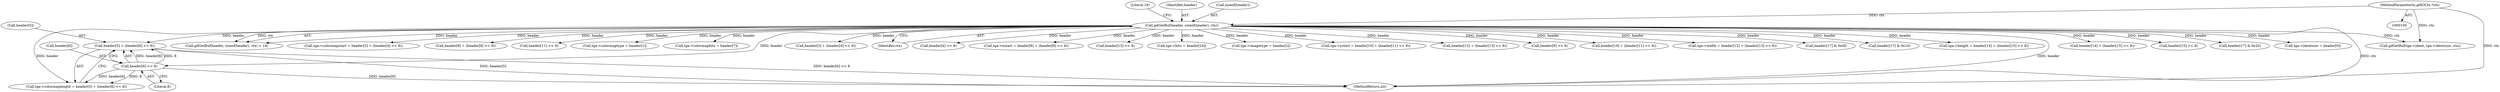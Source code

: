 digraph "0_libgd_10ef1dca63d62433fda13309b4a228782db823f7_0@array" {
"1000157" [label="(Call,header[5] + (header[6] << 8))"];
"1000107" [label="(Call,gdGetBuf(header, sizeof(header), ctx))"];
"1000101" [label="(MethodParameterIn,gdIOCtx *ctx)"];
"1000161" [label="(Call,header[6] << 8)"];
"1000165" [label="(Literal,8)"];
"1000106" [label="(Call,gdGetBuf(header, sizeof(header), ctx) < 18)"];
"1000140" [label="(Call,tga->colormapstart = header[3] + (header[4] << 8))"];
"1000177" [label="(Call,header[8] + (header[9] << 8))"];
"1000112" [label="(Literal,18)"];
"1000194" [label="(Call,header[11] << 8)"];
"1000126" [label="(Call,tga->colormaptype = header[1])"];
"1000166" [label="(Call,tga->colormapbits = header[7])"];
"1000101" [label="(MethodParameterIn,gdIOCtx *ctx)"];
"1000144" [label="(Call,header[3] + (header[4] << 8))"];
"1000111" [label="(Identifier,ctx)"];
"1000148" [label="(Call,header[4] << 8)"];
"1000173" [label="(Call,tga->xstart = header[8] + (header[9] << 8))"];
"1000207" [label="(Call,header[13] << 8)"];
"1000107" [label="(Call,gdGetBuf(header, sizeof(header), ctx))"];
"1000108" [label="(Identifier,header)"];
"1000158" [label="(Call,header[5])"];
"1000225" [label="(Call,tga->bits = header[16])"];
"1000133" [label="(Call,tga->imagetype = header[2])"];
"1000364" [label="(Call,gdGetBuf(tga->ident, tga->identsize, ctx))"];
"1000186" [label="(Call,tga->ystart = header[10] + (header[11] << 8))"];
"1000203" [label="(Call,header[12] + (header[13] << 8))"];
"1000109" [label="(Call,sizeof(header))"];
"1000181" [label="(Call,header[9] << 8)"];
"1000374" [label="(MethodReturn,int)"];
"1000190" [label="(Call,header[10] + (header[11] << 8))"];
"1000199" [label="(Call,tga->width = header[12] + (header[13] << 8))"];
"1000236" [label="(Call,header[17] & 0x0f)"];
"1000246" [label="(Call,header[17] & 0x10)"];
"1000212" [label="(Call,tga->height = header[14] + (header[15] << 8))"];
"1000162" [label="(Call,header[6])"];
"1000153" [label="(Call,tga->colormaplength = header[5] + (header[6] << 8))"];
"1000216" [label="(Call,header[14] + (header[15] << 8))"];
"1000220" [label="(Call,header[15] << 8)"];
"1000157" [label="(Call,header[5] + (header[6] << 8))"];
"1000161" [label="(Call,header[6] << 8)"];
"1000258" [label="(Call,header[17] & 0x20)"];
"1000119" [label="(Call,tga->identsize = header[0])"];
"1000157" -> "1000153"  [label="AST: "];
"1000157" -> "1000161"  [label="CFG: "];
"1000158" -> "1000157"  [label="AST: "];
"1000161" -> "1000157"  [label="AST: "];
"1000153" -> "1000157"  [label="CFG: "];
"1000157" -> "1000374"  [label="DDG: header[5]"];
"1000157" -> "1000374"  [label="DDG: header[6] << 8"];
"1000107" -> "1000157"  [label="DDG: header"];
"1000161" -> "1000157"  [label="DDG: header[6]"];
"1000161" -> "1000157"  [label="DDG: 8"];
"1000107" -> "1000106"  [label="AST: "];
"1000107" -> "1000111"  [label="CFG: "];
"1000108" -> "1000107"  [label="AST: "];
"1000109" -> "1000107"  [label="AST: "];
"1000111" -> "1000107"  [label="AST: "];
"1000112" -> "1000107"  [label="CFG: "];
"1000107" -> "1000374"  [label="DDG: header"];
"1000107" -> "1000374"  [label="DDG: ctx"];
"1000107" -> "1000106"  [label="DDG: header"];
"1000107" -> "1000106"  [label="DDG: ctx"];
"1000101" -> "1000107"  [label="DDG: ctx"];
"1000107" -> "1000119"  [label="DDG: header"];
"1000107" -> "1000126"  [label="DDG: header"];
"1000107" -> "1000133"  [label="DDG: header"];
"1000107" -> "1000140"  [label="DDG: header"];
"1000107" -> "1000144"  [label="DDG: header"];
"1000107" -> "1000148"  [label="DDG: header"];
"1000107" -> "1000153"  [label="DDG: header"];
"1000107" -> "1000161"  [label="DDG: header"];
"1000107" -> "1000166"  [label="DDG: header"];
"1000107" -> "1000173"  [label="DDG: header"];
"1000107" -> "1000177"  [label="DDG: header"];
"1000107" -> "1000181"  [label="DDG: header"];
"1000107" -> "1000186"  [label="DDG: header"];
"1000107" -> "1000190"  [label="DDG: header"];
"1000107" -> "1000194"  [label="DDG: header"];
"1000107" -> "1000199"  [label="DDG: header"];
"1000107" -> "1000203"  [label="DDG: header"];
"1000107" -> "1000207"  [label="DDG: header"];
"1000107" -> "1000212"  [label="DDG: header"];
"1000107" -> "1000216"  [label="DDG: header"];
"1000107" -> "1000220"  [label="DDG: header"];
"1000107" -> "1000225"  [label="DDG: header"];
"1000107" -> "1000236"  [label="DDG: header"];
"1000107" -> "1000246"  [label="DDG: header"];
"1000107" -> "1000258"  [label="DDG: header"];
"1000107" -> "1000364"  [label="DDG: ctx"];
"1000101" -> "1000100"  [label="AST: "];
"1000101" -> "1000374"  [label="DDG: ctx"];
"1000101" -> "1000364"  [label="DDG: ctx"];
"1000161" -> "1000165"  [label="CFG: "];
"1000162" -> "1000161"  [label="AST: "];
"1000165" -> "1000161"  [label="AST: "];
"1000161" -> "1000374"  [label="DDG: header[6]"];
"1000161" -> "1000153"  [label="DDG: header[6]"];
"1000161" -> "1000153"  [label="DDG: 8"];
}

